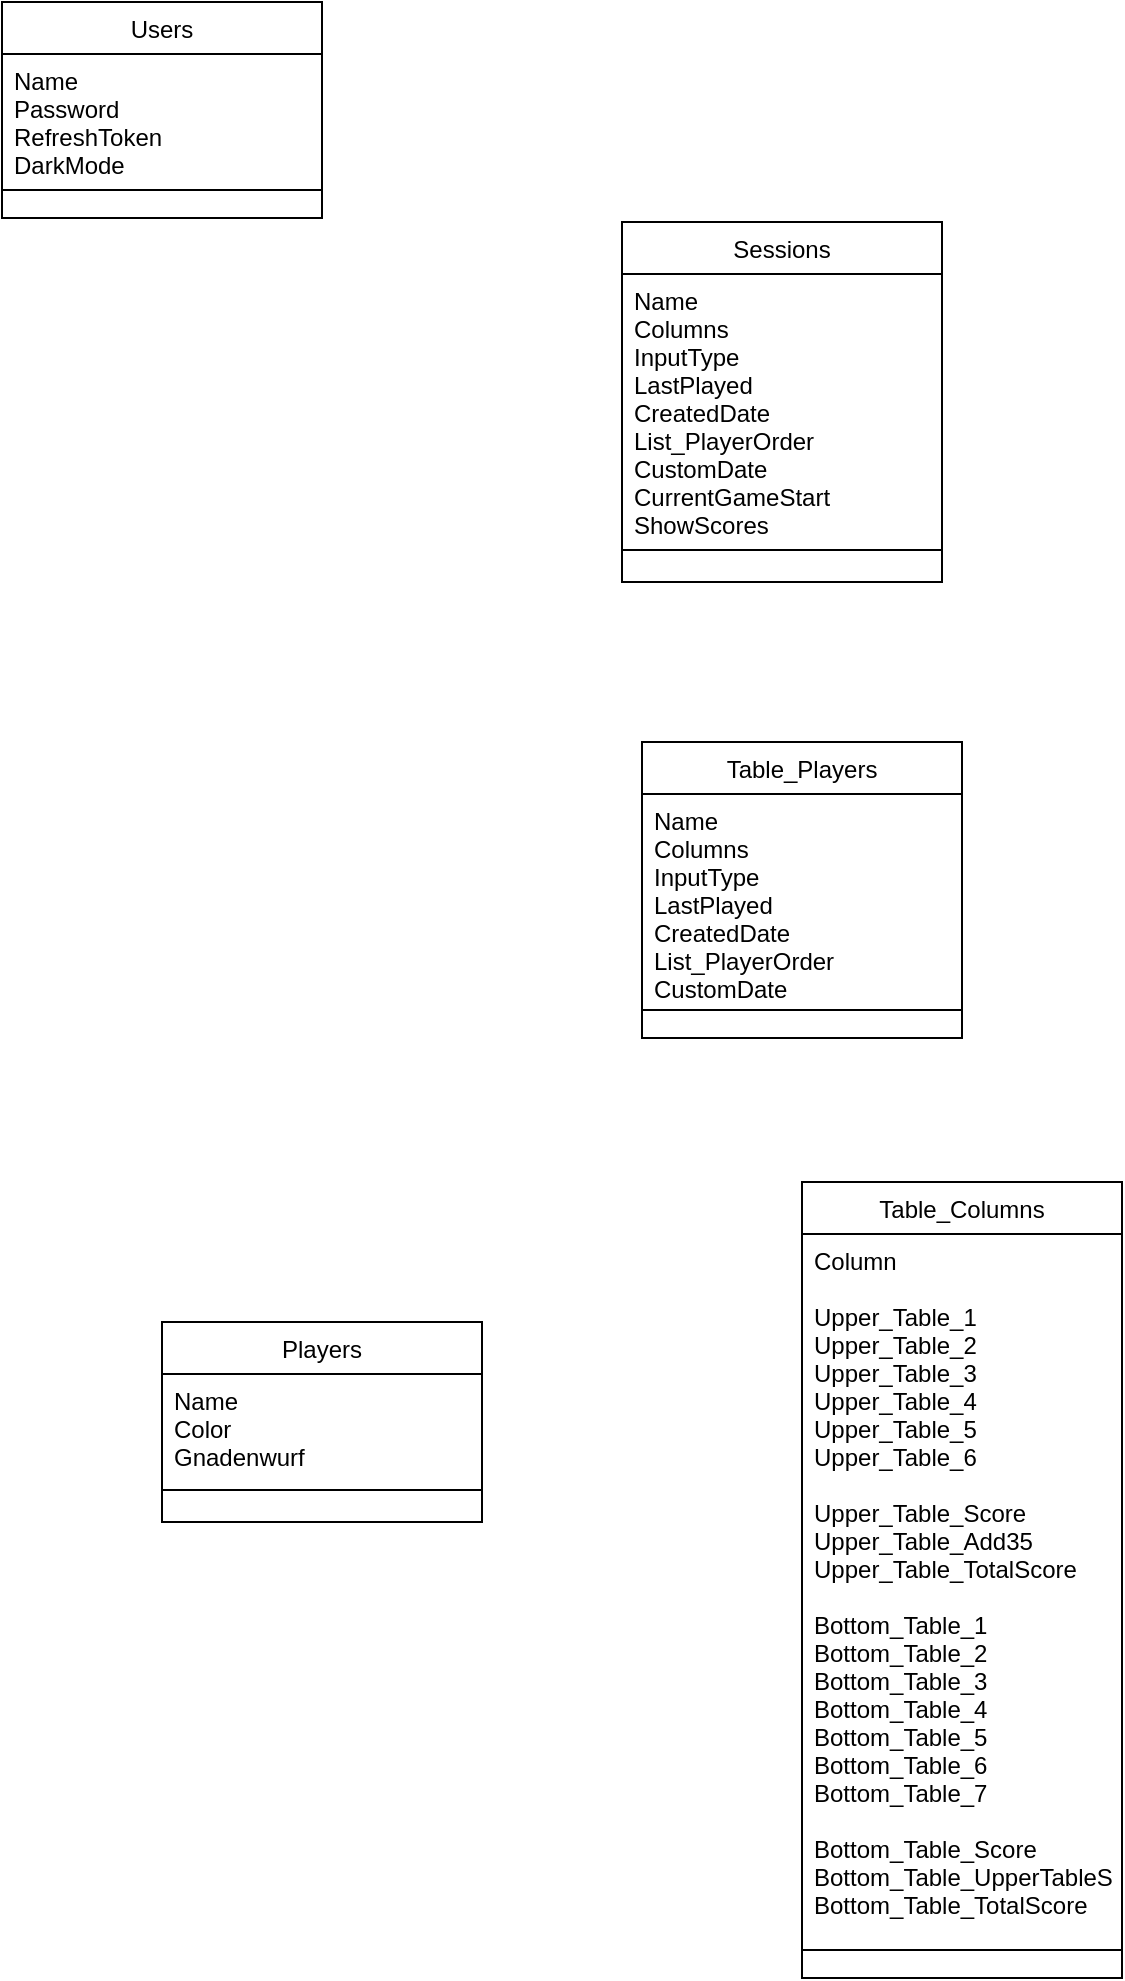 <mxfile version="24.8.1">
  <diagram id="C5RBs43oDa-KdzZeNtuy" name="Page-1">
    <mxGraphModel dx="2019" dy="1143" grid="1" gridSize="10" guides="1" tooltips="1" connect="1" arrows="1" fold="1" page="1" pageScale="1" pageWidth="827" pageHeight="1169" math="0" shadow="0">
      <root>
        <mxCell id="WIyWlLk6GJQsqaUBKTNV-0" />
        <mxCell id="WIyWlLk6GJQsqaUBKTNV-1" parent="WIyWlLk6GJQsqaUBKTNV-0" />
        <mxCell id="beyac5rDRiXbr7kxqiRl-0" value="Users" style="swimlane;fontStyle=0;align=center;verticalAlign=top;childLayout=stackLayout;horizontal=1;startSize=26;horizontalStack=0;resizeParent=1;resizeLast=0;collapsible=1;marginBottom=0;rounded=0;shadow=0;strokeWidth=1;" vertex="1" parent="WIyWlLk6GJQsqaUBKTNV-1">
          <mxGeometry x="80" y="90" width="160" height="108" as="geometry">
            <mxRectangle x="340" y="380" width="170" height="26" as="alternateBounds" />
          </mxGeometry>
        </mxCell>
        <mxCell id="beyac5rDRiXbr7kxqiRl-1" value="Name&#xa;Password&#xa;RefreshToken&#xa;DarkMode" style="text;align=left;verticalAlign=top;spacingLeft=4;spacingRight=4;overflow=hidden;rotatable=0;points=[[0,0.5],[1,0.5]];portConstraint=eastwest;" vertex="1" parent="beyac5rDRiXbr7kxqiRl-0">
          <mxGeometry y="26" width="160" height="64" as="geometry" />
        </mxCell>
        <mxCell id="beyac5rDRiXbr7kxqiRl-2" value="" style="line;html=1;strokeWidth=1;align=left;verticalAlign=middle;spacingTop=-1;spacingLeft=3;spacingRight=3;rotatable=0;labelPosition=right;points=[];portConstraint=eastwest;" vertex="1" parent="beyac5rDRiXbr7kxqiRl-0">
          <mxGeometry y="90" width="160" height="8" as="geometry" />
        </mxCell>
        <mxCell id="beyac5rDRiXbr7kxqiRl-3" value="Sessions" style="swimlane;fontStyle=0;align=center;verticalAlign=top;childLayout=stackLayout;horizontal=1;startSize=26;horizontalStack=0;resizeParent=1;resizeLast=0;collapsible=1;marginBottom=0;rounded=0;shadow=0;strokeWidth=1;" vertex="1" parent="WIyWlLk6GJQsqaUBKTNV-1">
          <mxGeometry x="390" y="200" width="160" height="180" as="geometry">
            <mxRectangle x="340" y="380" width="170" height="26" as="alternateBounds" />
          </mxGeometry>
        </mxCell>
        <mxCell id="beyac5rDRiXbr7kxqiRl-4" value="Name&#xa;Columns&#xa;InputType&#xa;LastPlayed&#xa;CreatedDate&#xa;List_PlayerOrder&#xa;CustomDate&#xa;CurrentGameStart&#xa;ShowScores" style="text;align=left;verticalAlign=top;spacingLeft=4;spacingRight=4;overflow=hidden;rotatable=0;points=[[0,0.5],[1,0.5]];portConstraint=eastwest;" vertex="1" parent="beyac5rDRiXbr7kxqiRl-3">
          <mxGeometry y="26" width="160" height="134" as="geometry" />
        </mxCell>
        <mxCell id="beyac5rDRiXbr7kxqiRl-5" value="" style="line;html=1;strokeWidth=1;align=left;verticalAlign=middle;spacingTop=-1;spacingLeft=3;spacingRight=3;rotatable=0;labelPosition=right;points=[];portConstraint=eastwest;" vertex="1" parent="beyac5rDRiXbr7kxqiRl-3">
          <mxGeometry y="160" width="160" height="8" as="geometry" />
        </mxCell>
        <mxCell id="beyac5rDRiXbr7kxqiRl-6" value="Table_Players" style="swimlane;fontStyle=0;align=center;verticalAlign=top;childLayout=stackLayout;horizontal=1;startSize=26;horizontalStack=0;resizeParent=1;resizeLast=0;collapsible=1;marginBottom=0;rounded=0;shadow=0;strokeWidth=1;" vertex="1" parent="WIyWlLk6GJQsqaUBKTNV-1">
          <mxGeometry x="400" y="460" width="160" height="148" as="geometry">
            <mxRectangle x="340" y="380" width="170" height="26" as="alternateBounds" />
          </mxGeometry>
        </mxCell>
        <mxCell id="beyac5rDRiXbr7kxqiRl-7" value="Name&#xa;Columns&#xa;InputType&#xa;LastPlayed&#xa;CreatedDate&#xa;List_PlayerOrder&#xa;CustomDate" style="text;align=left;verticalAlign=top;spacingLeft=4;spacingRight=4;overflow=hidden;rotatable=0;points=[[0,0.5],[1,0.5]];portConstraint=eastwest;" vertex="1" parent="beyac5rDRiXbr7kxqiRl-6">
          <mxGeometry y="26" width="160" height="104" as="geometry" />
        </mxCell>
        <mxCell id="beyac5rDRiXbr7kxqiRl-8" value="" style="line;html=1;strokeWidth=1;align=left;verticalAlign=middle;spacingTop=-1;spacingLeft=3;spacingRight=3;rotatable=0;labelPosition=right;points=[];portConstraint=eastwest;" vertex="1" parent="beyac5rDRiXbr7kxqiRl-6">
          <mxGeometry y="130" width="160" height="8" as="geometry" />
        </mxCell>
        <mxCell id="beyac5rDRiXbr7kxqiRl-9" value="Table_Columns" style="swimlane;fontStyle=0;align=center;verticalAlign=top;childLayout=stackLayout;horizontal=1;startSize=26;horizontalStack=0;resizeParent=1;resizeLast=0;collapsible=1;marginBottom=0;rounded=0;shadow=0;strokeWidth=1;" vertex="1" parent="WIyWlLk6GJQsqaUBKTNV-1">
          <mxGeometry x="480" y="680" width="160" height="398" as="geometry">
            <mxRectangle x="340" y="380" width="170" height="26" as="alternateBounds" />
          </mxGeometry>
        </mxCell>
        <mxCell id="beyac5rDRiXbr7kxqiRl-10" value="Column&#xa;&#xa;Upper_Table_1&#xa;Upper_Table_2&#xa;Upper_Table_3&#xa;Upper_Table_4&#xa;Upper_Table_5&#xa;Upper_Table_6&#xa;&#xa;Upper_Table_Score&#xa;Upper_Table_Add35&#xa;Upper_Table_TotalScore&#xa;&#xa;Bottom_Table_1&#xa;Bottom_Table_2&#xa;Bottom_Table_3&#xa;Bottom_Table_4&#xa;Bottom_Table_5&#xa;Bottom_Table_6&#xa;Bottom_Table_7&#xa;&#xa;Bottom_Table_Score&#xa;Bottom_Table_UpperTableScore&#xa;Bottom_Table_TotalScore" style="text;align=left;verticalAlign=top;spacingLeft=4;spacingRight=4;overflow=hidden;rotatable=0;points=[[0,0.5],[1,0.5]];portConstraint=eastwest;" vertex="1" parent="beyac5rDRiXbr7kxqiRl-9">
          <mxGeometry y="26" width="160" height="354" as="geometry" />
        </mxCell>
        <mxCell id="beyac5rDRiXbr7kxqiRl-11" value="" style="line;html=1;strokeWidth=1;align=left;verticalAlign=middle;spacingTop=-1;spacingLeft=3;spacingRight=3;rotatable=0;labelPosition=right;points=[];portConstraint=eastwest;" vertex="1" parent="beyac5rDRiXbr7kxqiRl-9">
          <mxGeometry y="380" width="160" height="8" as="geometry" />
        </mxCell>
        <mxCell id="beyac5rDRiXbr7kxqiRl-12" value="Players" style="swimlane;fontStyle=0;align=center;verticalAlign=top;childLayout=stackLayout;horizontal=1;startSize=26;horizontalStack=0;resizeParent=1;resizeLast=0;collapsible=1;marginBottom=0;rounded=0;shadow=0;strokeWidth=1;" vertex="1" parent="WIyWlLk6GJQsqaUBKTNV-1">
          <mxGeometry x="160" y="750" width="160" height="100" as="geometry">
            <mxRectangle x="340" y="380" width="170" height="26" as="alternateBounds" />
          </mxGeometry>
        </mxCell>
        <mxCell id="beyac5rDRiXbr7kxqiRl-13" value="Name&#xa;Color&#xa;Gnadenwurf" style="text;align=left;verticalAlign=top;spacingLeft=4;spacingRight=4;overflow=hidden;rotatable=0;points=[[0,0.5],[1,0.5]];portConstraint=eastwest;" vertex="1" parent="beyac5rDRiXbr7kxqiRl-12">
          <mxGeometry y="26" width="160" height="54" as="geometry" />
        </mxCell>
        <mxCell id="beyac5rDRiXbr7kxqiRl-14" value="" style="line;html=1;strokeWidth=1;align=left;verticalAlign=middle;spacingTop=-1;spacingLeft=3;spacingRight=3;rotatable=0;labelPosition=right;points=[];portConstraint=eastwest;" vertex="1" parent="beyac5rDRiXbr7kxqiRl-12">
          <mxGeometry y="80" width="160" height="8" as="geometry" />
        </mxCell>
      </root>
    </mxGraphModel>
  </diagram>
</mxfile>
